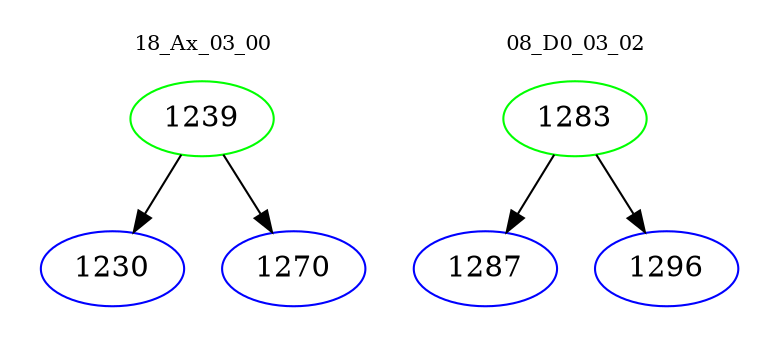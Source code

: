digraph{
subgraph cluster_0 {
color = white
label = "18_Ax_03_00";
fontsize=10;
T0_1239 [label="1239", color="green"]
T0_1239 -> T0_1230 [color="black"]
T0_1230 [label="1230", color="blue"]
T0_1239 -> T0_1270 [color="black"]
T0_1270 [label="1270", color="blue"]
}
subgraph cluster_1 {
color = white
label = "08_D0_03_02";
fontsize=10;
T1_1283 [label="1283", color="green"]
T1_1283 -> T1_1287 [color="black"]
T1_1287 [label="1287", color="blue"]
T1_1283 -> T1_1296 [color="black"]
T1_1296 [label="1296", color="blue"]
}
}

